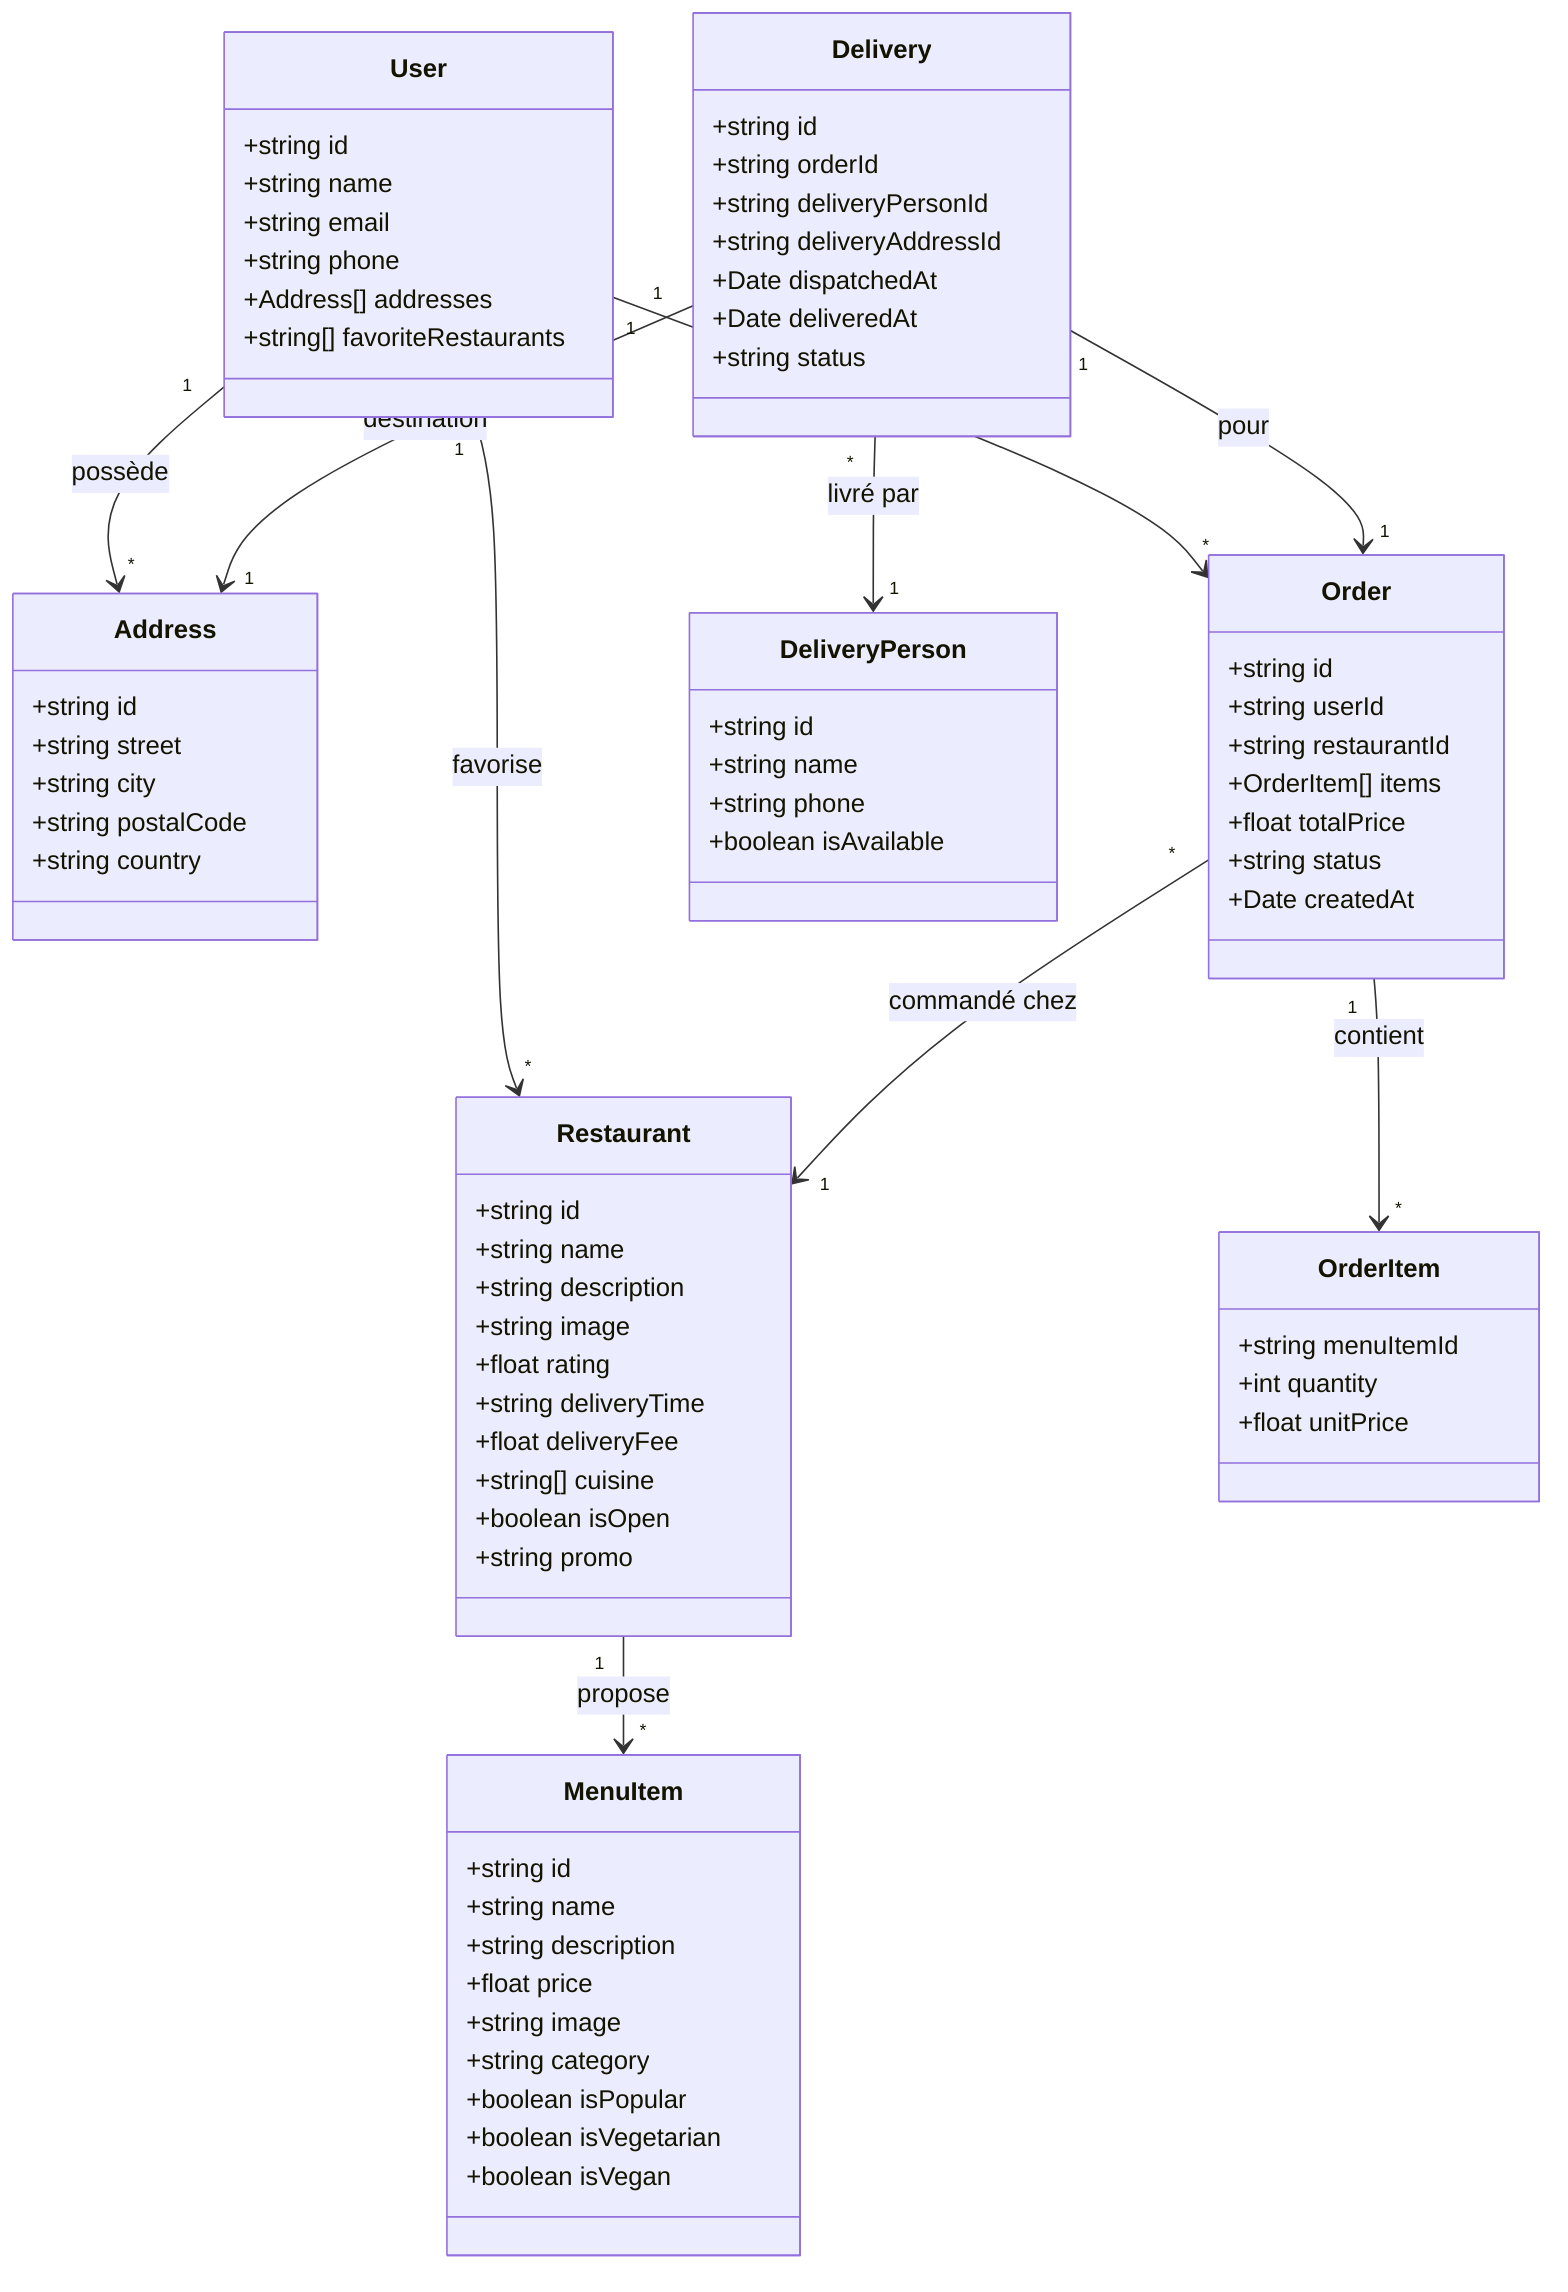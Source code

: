 classDiagram
  %% --- Classes existantes ---
  class Restaurant {
    +string id
    +string name
    +string description
    +string image
    +float rating
    +string deliveryTime
    +float deliveryFee
    +string[] cuisine
    +boolean isOpen
    +string promo
  }

  class MenuItem {
    +string id
    +string name
    +string description
    +float price
    +string image
    +string category
    +boolean isPopular
    +boolean isVegetarian
    +boolean isVegan
  }

  class User {
    +string id
    +string name
    +string email
    +string phone
    +Address[] addresses
    +string[] favoriteRestaurants
  }

  class Address {
    +string id
    +string street
    +string city
    +string postalCode
    +string country
  }

  %% --- Nouvelles classes ---
  class Order {
    +string id
    +string userId
    +string restaurantId
    +OrderItem[] items
    +float totalPrice
    +string status
    +Date createdAt
  }

  class OrderItem {
    +string menuItemId
    +int quantity
    +float unitPrice
  }

  class Delivery {
    +string id
    +string orderId
    +string deliveryPersonId
    +string deliveryAddressId
    +Date dispatchedAt
    +Date deliveredAt
    +string status
  }

  class DeliveryPerson {
    +string id
    +string name
    +string phone
    +boolean isAvailable
  }

  %% --- Relations ---
  Restaurant "1" --> "*" MenuItem : propose
  User "1" --> "*" Address : possède
  User "1" --> "*" Restaurant : favorise
  User "1" --> "*" Order : passe
  Order "1" --> "*" OrderItem : contient
  Order "*" --> "1" Restaurant : commandé chez
  Delivery "1" --> "1" Order : pour
  Delivery "*" --> "1" DeliveryPerson : livré par
  Delivery "1" --> "1" Address : destination